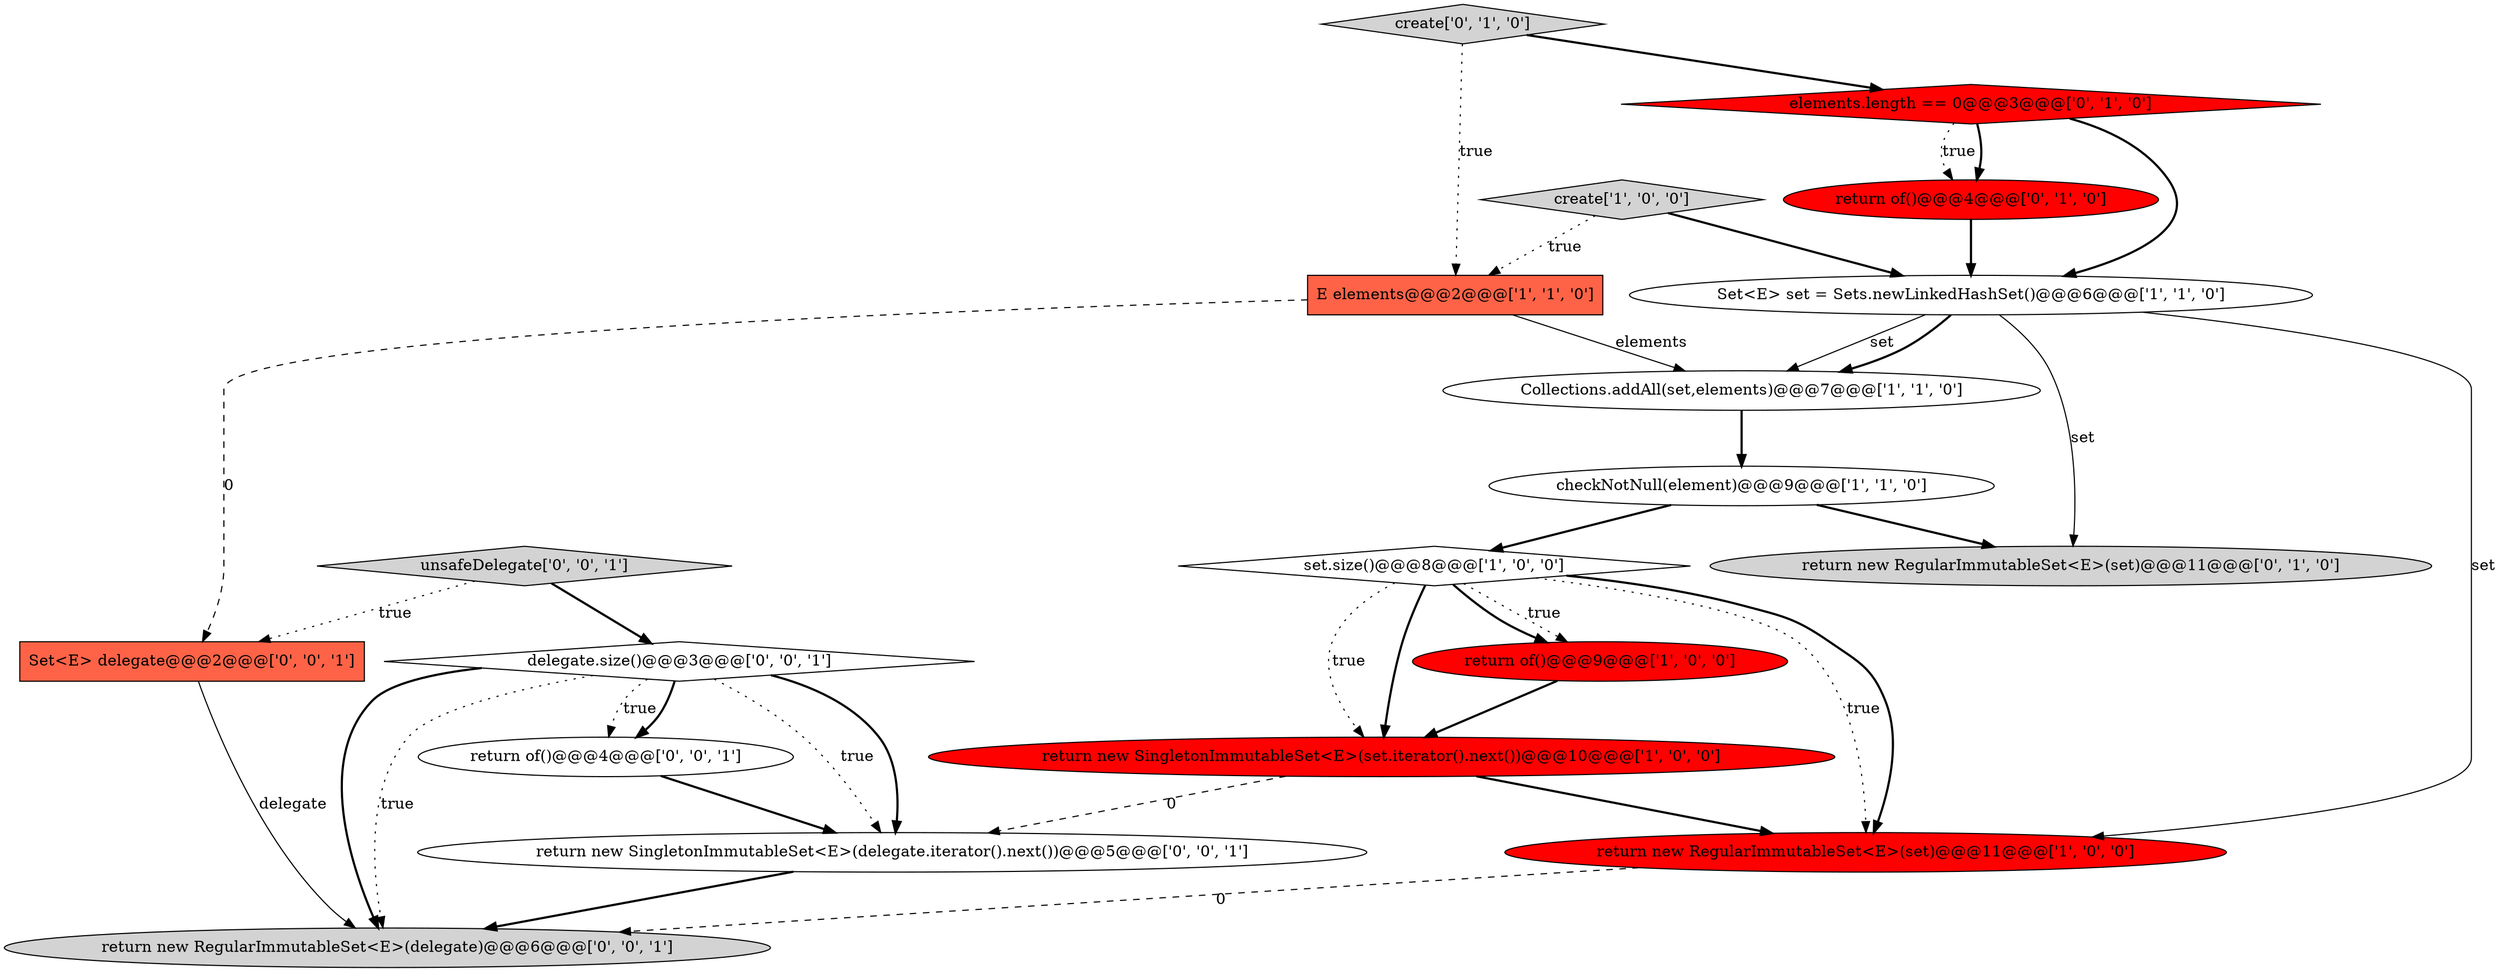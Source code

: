digraph {
4 [style = filled, label = "E elements@@@2@@@['1', '1', '0']", fillcolor = tomato, shape = box image = "AAA0AAABBB1BBB"];
3 [style = filled, label = "checkNotNull(element)@@@9@@@['1', '1', '0']", fillcolor = white, shape = ellipse image = "AAA0AAABBB1BBB"];
5 [style = filled, label = "return of()@@@9@@@['1', '0', '0']", fillcolor = red, shape = ellipse image = "AAA1AAABBB1BBB"];
0 [style = filled, label = "return new SingletonImmutableSet<E>(set.iterator().next())@@@10@@@['1', '0', '0']", fillcolor = red, shape = ellipse image = "AAA1AAABBB1BBB"];
9 [style = filled, label = "elements.length == 0@@@3@@@['0', '1', '0']", fillcolor = red, shape = diamond image = "AAA1AAABBB2BBB"];
6 [style = filled, label = "create['1', '0', '0']", fillcolor = lightgray, shape = diamond image = "AAA0AAABBB1BBB"];
17 [style = filled, label = "return of()@@@4@@@['0', '0', '1']", fillcolor = white, shape = ellipse image = "AAA0AAABBB3BBB"];
11 [style = filled, label = "return of()@@@4@@@['0', '1', '0']", fillcolor = red, shape = ellipse image = "AAA1AAABBB2BBB"];
12 [style = filled, label = "return new RegularImmutableSet<E>(set)@@@11@@@['0', '1', '0']", fillcolor = lightgray, shape = ellipse image = "AAA0AAABBB2BBB"];
13 [style = filled, label = "return new RegularImmutableSet<E>(delegate)@@@6@@@['0', '0', '1']", fillcolor = lightgray, shape = ellipse image = "AAA0AAABBB3BBB"];
8 [style = filled, label = "return new RegularImmutableSet<E>(set)@@@11@@@['1', '0', '0']", fillcolor = red, shape = ellipse image = "AAA1AAABBB1BBB"];
16 [style = filled, label = "return new SingletonImmutableSet<E>(delegate.iterator().next())@@@5@@@['0', '0', '1']", fillcolor = white, shape = ellipse image = "AAA0AAABBB3BBB"];
7 [style = filled, label = "Set<E> set = Sets.newLinkedHashSet()@@@6@@@['1', '1', '0']", fillcolor = white, shape = ellipse image = "AAA0AAABBB1BBB"];
18 [style = filled, label = "Set<E> delegate@@@2@@@['0', '0', '1']", fillcolor = tomato, shape = box image = "AAA0AAABBB3BBB"];
10 [style = filled, label = "create['0', '1', '0']", fillcolor = lightgray, shape = diamond image = "AAA0AAABBB2BBB"];
1 [style = filled, label = "Collections.addAll(set,elements)@@@7@@@['1', '1', '0']", fillcolor = white, shape = ellipse image = "AAA0AAABBB1BBB"];
2 [style = filled, label = "set.size()@@@8@@@['1', '0', '0']", fillcolor = white, shape = diamond image = "AAA0AAABBB1BBB"];
14 [style = filled, label = "unsafeDelegate['0', '0', '1']", fillcolor = lightgray, shape = diamond image = "AAA0AAABBB3BBB"];
15 [style = filled, label = "delegate.size()@@@3@@@['0', '0', '1']", fillcolor = white, shape = diamond image = "AAA0AAABBB3BBB"];
4->18 [style = dashed, label="0"];
7->1 [style = solid, label="set"];
16->13 [style = bold, label=""];
15->13 [style = bold, label=""];
7->1 [style = bold, label=""];
2->0 [style = dotted, label="true"];
9->11 [style = bold, label=""];
2->8 [style = dotted, label="true"];
9->11 [style = dotted, label="true"];
0->16 [style = dashed, label="0"];
1->3 [style = bold, label=""];
3->12 [style = bold, label=""];
15->16 [style = dotted, label="true"];
7->12 [style = solid, label="set"];
9->7 [style = bold, label=""];
15->16 [style = bold, label=""];
15->13 [style = dotted, label="true"];
8->13 [style = dashed, label="0"];
15->17 [style = dotted, label="true"];
15->17 [style = bold, label=""];
2->0 [style = bold, label=""];
18->13 [style = solid, label="delegate"];
3->2 [style = bold, label=""];
5->0 [style = bold, label=""];
6->4 [style = dotted, label="true"];
0->8 [style = bold, label=""];
7->8 [style = solid, label="set"];
10->9 [style = bold, label=""];
14->15 [style = bold, label=""];
10->4 [style = dotted, label="true"];
6->7 [style = bold, label=""];
2->5 [style = dotted, label="true"];
14->18 [style = dotted, label="true"];
11->7 [style = bold, label=""];
17->16 [style = bold, label=""];
4->1 [style = solid, label="elements"];
2->8 [style = bold, label=""];
2->5 [style = bold, label=""];
}
